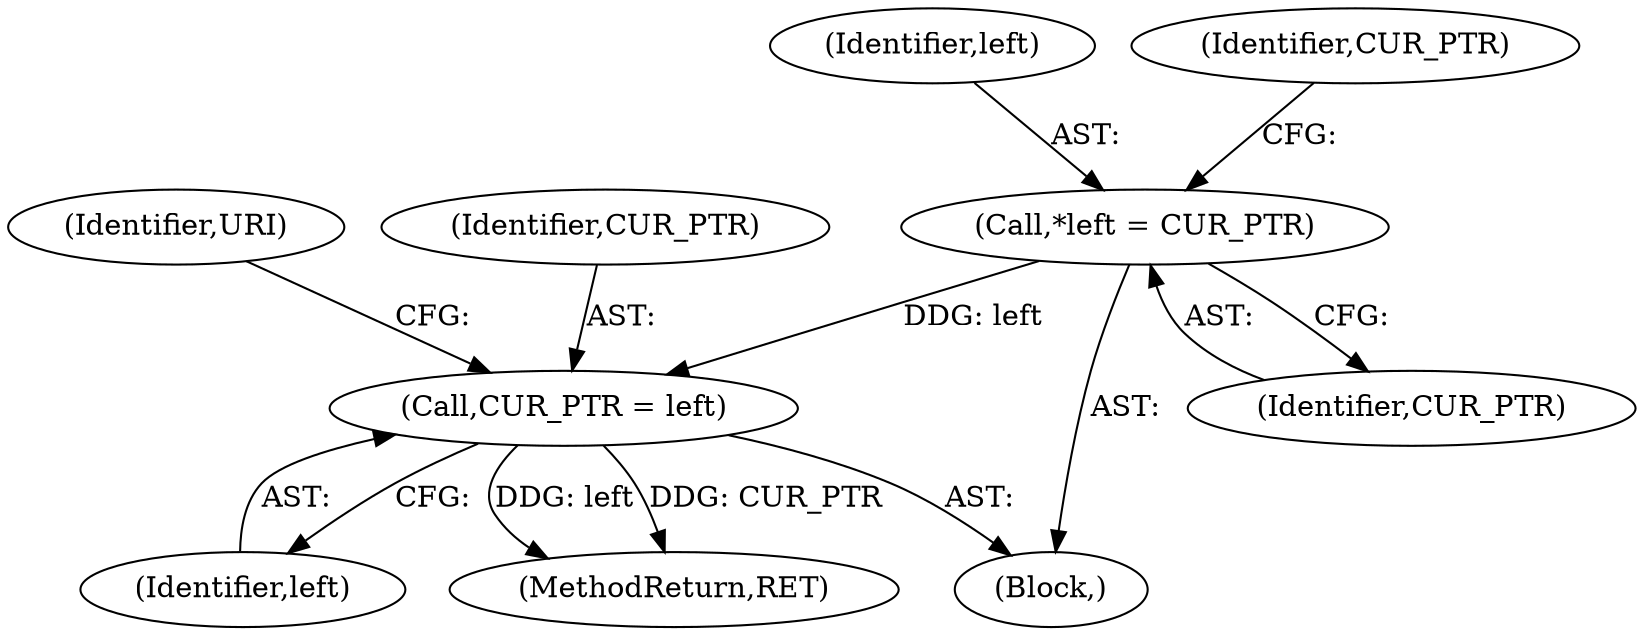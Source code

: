 digraph "0_Chrome_4c46d7a5b0af9b7d320e709291b270ab7cf07e83@pointer" {
"1000428" [label="(Call,CUR_PTR = left)"];
"1000342" [label="(Call,*left = CUR_PTR)"];
"1000432" [label="(Identifier,URI)"];
"1000343" [label="(Identifier,left)"];
"1000428" [label="(Call,CUR_PTR = left)"];
"1000340" [label="(Block,)"];
"1000429" [label="(Identifier,CUR_PTR)"];
"1000344" [label="(Identifier,CUR_PTR)"];
"1000342" [label="(Call,*left = CUR_PTR)"];
"1000430" [label="(Identifier,left)"];
"1000349" [label="(Identifier,CUR_PTR)"];
"1000446" [label="(MethodReturn,RET)"];
"1000428" -> "1000340"  [label="AST: "];
"1000428" -> "1000430"  [label="CFG: "];
"1000429" -> "1000428"  [label="AST: "];
"1000430" -> "1000428"  [label="AST: "];
"1000432" -> "1000428"  [label="CFG: "];
"1000428" -> "1000446"  [label="DDG: left"];
"1000428" -> "1000446"  [label="DDG: CUR_PTR"];
"1000342" -> "1000428"  [label="DDG: left"];
"1000342" -> "1000340"  [label="AST: "];
"1000342" -> "1000344"  [label="CFG: "];
"1000343" -> "1000342"  [label="AST: "];
"1000344" -> "1000342"  [label="AST: "];
"1000349" -> "1000342"  [label="CFG: "];
}
